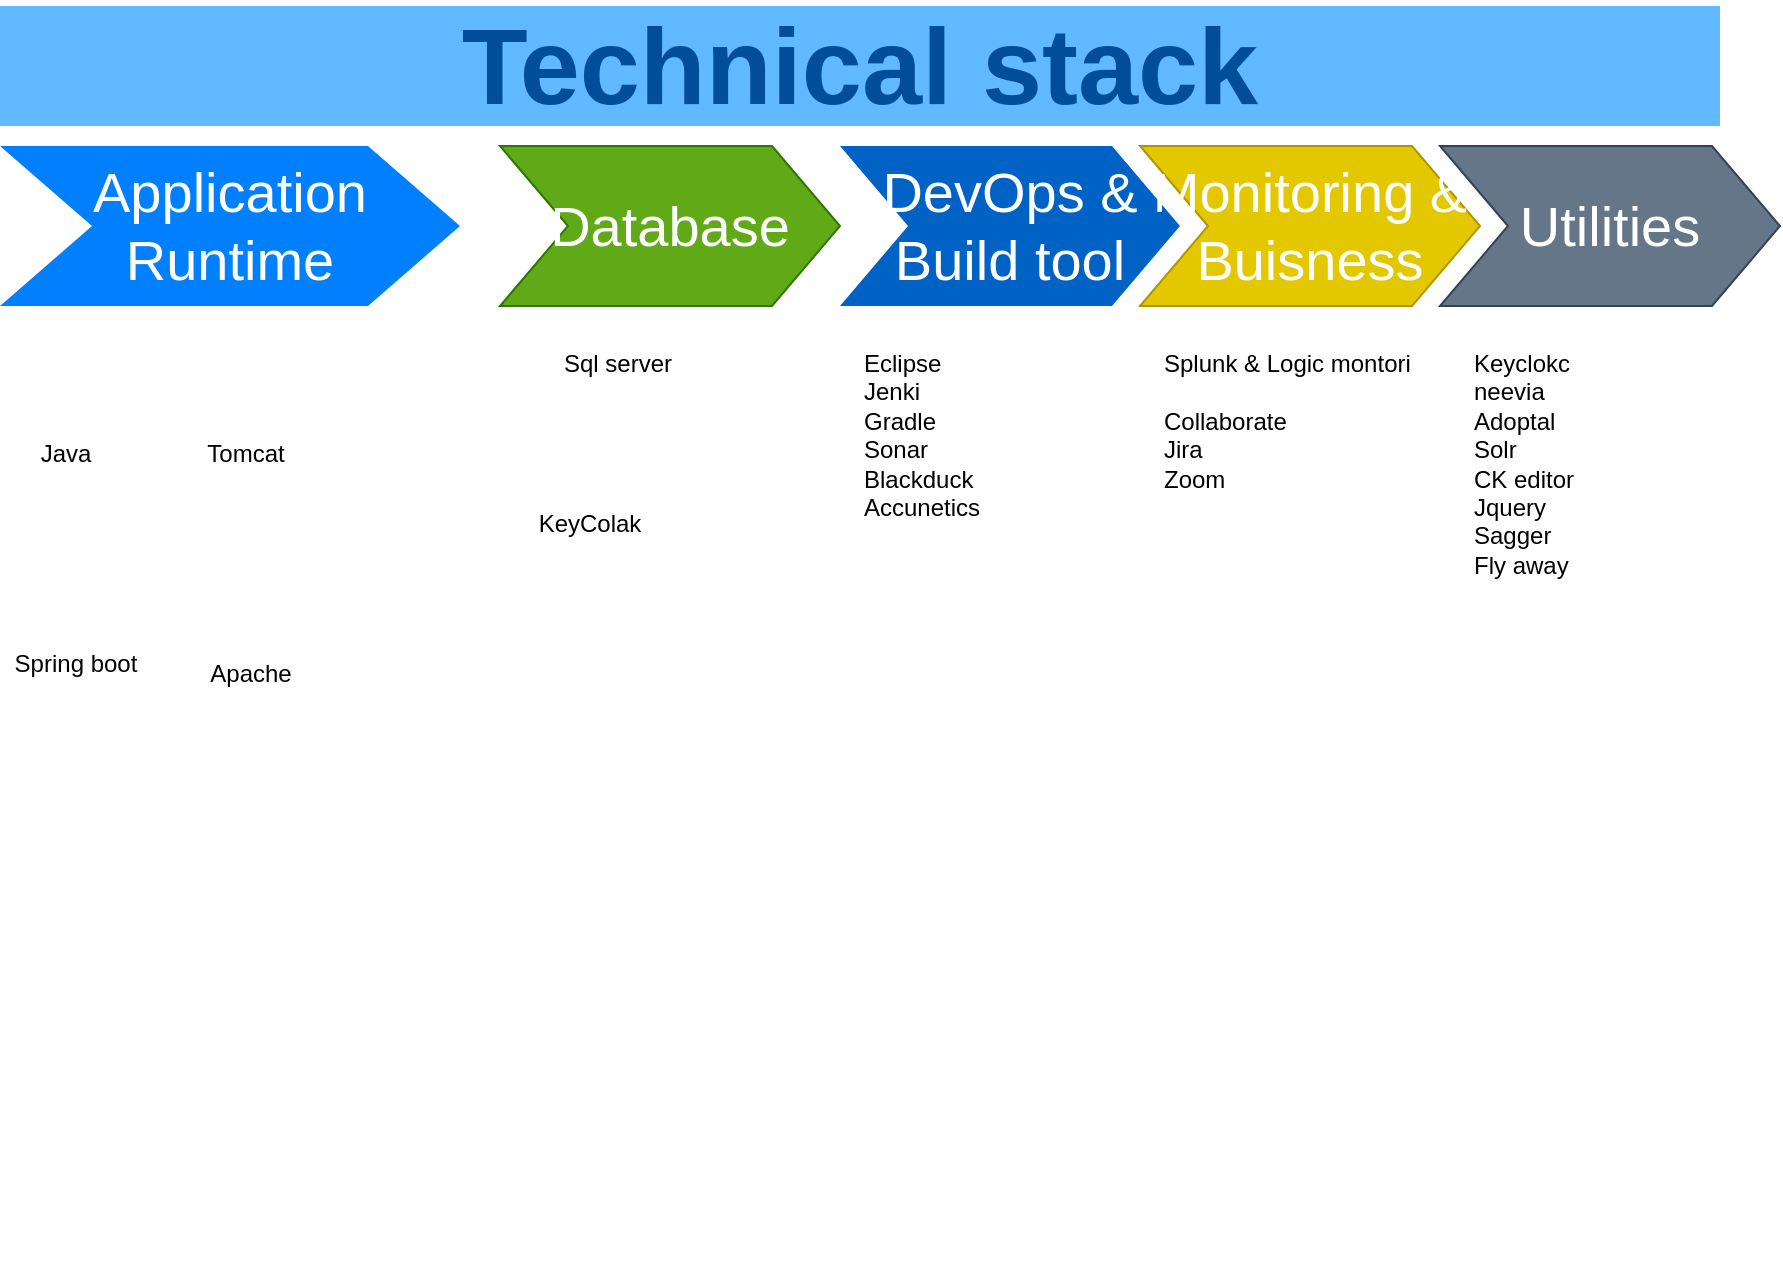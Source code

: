 <mxfile version="10.8.9" type="github"><diagram name="Page-1" id="d9b1e647-80fa-b4a2-5024-87a742678bcc"><mxGraphModel dx="1394" dy="715" grid="1" gridSize="10" guides="1" tooltips="1" connect="1" arrows="1" fold="1" page="1" pageScale="1" pageWidth="1100" pageHeight="850" background="#ffffff" math="0" shadow="0"><root><mxCell id="0"/><mxCell id="1" parent="0"/><mxCell id="57fe6abec08f04cb-1" value="Application Runtime" style="shape=step;whiteSpace=wrap;html=1;fontSize=28;fillColor=#0080FF;fontColor=#FFFFFF;strokeColor=none;" parent="1" vertex="1"><mxGeometry x="120" y="180" width="230" height="80" as="geometry"/></mxCell><mxCell id="57fe6abec08f04cb-3" value="Database" style="shape=step;whiteSpace=wrap;html=1;fontSize=28;fillColor=#60a917;strokeColor=#2D7600;fontColor=#ffffff;" parent="1" vertex="1"><mxGeometry x="370" y="180" width="170" height="80" as="geometry"/></mxCell><mxCell id="57fe6abec08f04cb-4" value="DevOps &amp;amp; Build tool" style="shape=step;whiteSpace=wrap;html=1;fontSize=28;fillColor=#0062C4;fontColor=#FFFFFF;strokeColor=none;" parent="1" vertex="1"><mxGeometry x="540" y="180" width="170" height="80" as="geometry"/></mxCell><mxCell id="57fe6abec08f04cb-5" value="Monitoring &amp;amp; Buisness" style="shape=step;whiteSpace=wrap;html=1;fontSize=28;fillColor=#e3c800;fontColor=#ffffff;strokeColor=#B09500;" parent="1" vertex="1"><mxGeometry x="690" y="180" width="170" height="80" as="geometry"/></mxCell><mxCell id="57fe6abec08f04cb-6" value="Utilities" style="shape=step;whiteSpace=wrap;html=1;fontSize=28;fillColor=#647687;fontColor=#ffffff;strokeColor=#314354;" parent="1" vertex="1"><mxGeometry x="840" y="180" width="170" height="80" as="geometry"/></mxCell><mxCell id="57fe6abec08f04cb-7" value="Technical stack" style="text;html=1;strokeColor=none;fillColor=#61BAFF;align=center;verticalAlign=middle;whiteSpace=wrap;fontSize=54;fontStyle=1;fontColor=#004D99;" parent="1" vertex="1"><mxGeometry x="120" y="110" width="860" height="60" as="geometry"/></mxCell><mxCell id="57fe6abec08f04cb-10" value="Sql server" style="text;spacingTop=-5;fillColor=#ffffff;whiteSpace=wrap;html=1;align=left;fontSize=12;fontFamily=Helvetica;fillColor=none;strokeColor=none;" parent="1" vertex="1"><mxGeometry x="400" y="280" width="140" height="470" as="geometry"/></mxCell><mxCell id="57fe6abec08f04cb-11" value="Eclipse&lt;br&gt;Jenki&lt;br&gt;Gradle&lt;br&gt;Sonar&lt;br&gt;Blackduck&lt;br&gt;Accunetics&lt;br&gt;&lt;br&gt;&lt;br&gt;" style="text;spacingTop=-5;fillColor=#ffffff;whiteSpace=wrap;html=1;align=left;fontSize=12;fontFamily=Helvetica;fillColor=none;strokeColor=none;" parent="1" vertex="1"><mxGeometry x="550" y="280" width="140" height="470" as="geometry"/></mxCell><mxCell id="57fe6abec08f04cb-12" value="Splunk &amp;amp; Logic montori&lt;br&gt;&lt;br&gt;Collaborate&lt;br&gt;Jira&lt;br&gt;Zoom&lt;br&gt;&lt;br&gt;" style="text;spacingTop=-5;fillColor=#ffffff;whiteSpace=wrap;html=1;align=left;fontSize=12;fontFamily=Helvetica;fillColor=none;strokeColor=none;" parent="1" vertex="1"><mxGeometry x="700" y="280" width="140" height="470" as="geometry"/></mxCell><mxCell id="57fe6abec08f04cb-13" value="Keyclokc&lt;br&gt;neevia&lt;br&gt;Adoptal&lt;br&gt;Solr&lt;br&gt;CK editor&lt;br&gt;Jquery&lt;br&gt;Sagger&lt;br&gt;Fly away&lt;br&gt;" style="text;spacingTop=-5;fillColor=#ffffff;whiteSpace=wrap;html=1;align=left;fontSize=12;fontFamily=Helvetica;fillColor=none;strokeColor=none;" parent="1" vertex="1"><mxGeometry x="855" y="280" width="140" height="470" as="geometry"/></mxCell><mxCell id="TQi6clCp4GNHfR8g2gUz-1" value="Java" style="shape=image;verticalLabelPosition=bottom;labelBackgroundColor=#ffffff;verticalAlign=top;aspect=fixed;imageAspect=0;image=https://img.stackshare.io/service/995/K85ZWV2F.png;" vertex="1" parent="1"><mxGeometry x="133" y="280" width="40" height="40" as="geometry"/></mxCell><mxCell id="TQi6clCp4GNHfR8g2gUz-4" value="Tomcat" style="shape=image;verticalLabelPosition=bottom;labelBackgroundColor=#ffffff;verticalAlign=top;aspect=fixed;imageAspect=0;image=https://img.stackshare.io/service/1187/tomcat.png;" vertex="1" parent="1"><mxGeometry x="223" y="280" width="40" height="40" as="geometry"/></mxCell><mxCell id="TQi6clCp4GNHfR8g2gUz-5" value="KeyColak" style="shape=image;verticalLabelPosition=bottom;labelBackgroundColor=#ffffff;verticalAlign=top;aspect=fixed;imageAspect=0;image=https://img.stackshare.io/service/5439/oAC05cEB_400x400.png;" vertex="1" parent="1"><mxGeometry x="390" y="305" width="50" height="50" as="geometry"/></mxCell><mxCell id="TQi6clCp4GNHfR8g2gUz-9" value="Spring boot&#10;" style="shape=image;verticalLabelPosition=bottom;labelBackgroundColor=#ffffff;verticalAlign=top;aspect=fixed;imageAspect=0;image=https://img.stackshare.io/service/2927/nPzvMuo2_400x400.png;" vertex="1" parent="1"><mxGeometry x="133" y="375" width="50" height="50" as="geometry"/></mxCell><mxCell id="TQi6clCp4GNHfR8g2gUz-10" value="Apache" style="shape=image;verticalLabelPosition=bottom;labelBackgroundColor=#ffffff;verticalAlign=top;aspect=fixed;imageAspect=0;image=https://img.stackshare.io/service/1051/fab.os.logo.apache.200.15_400x400.jpg;" vertex="1" parent="1"><mxGeometry x="218" y="375" width="55" height="55" as="geometry"/></mxCell></root></mxGraphModel></diagram></mxfile>